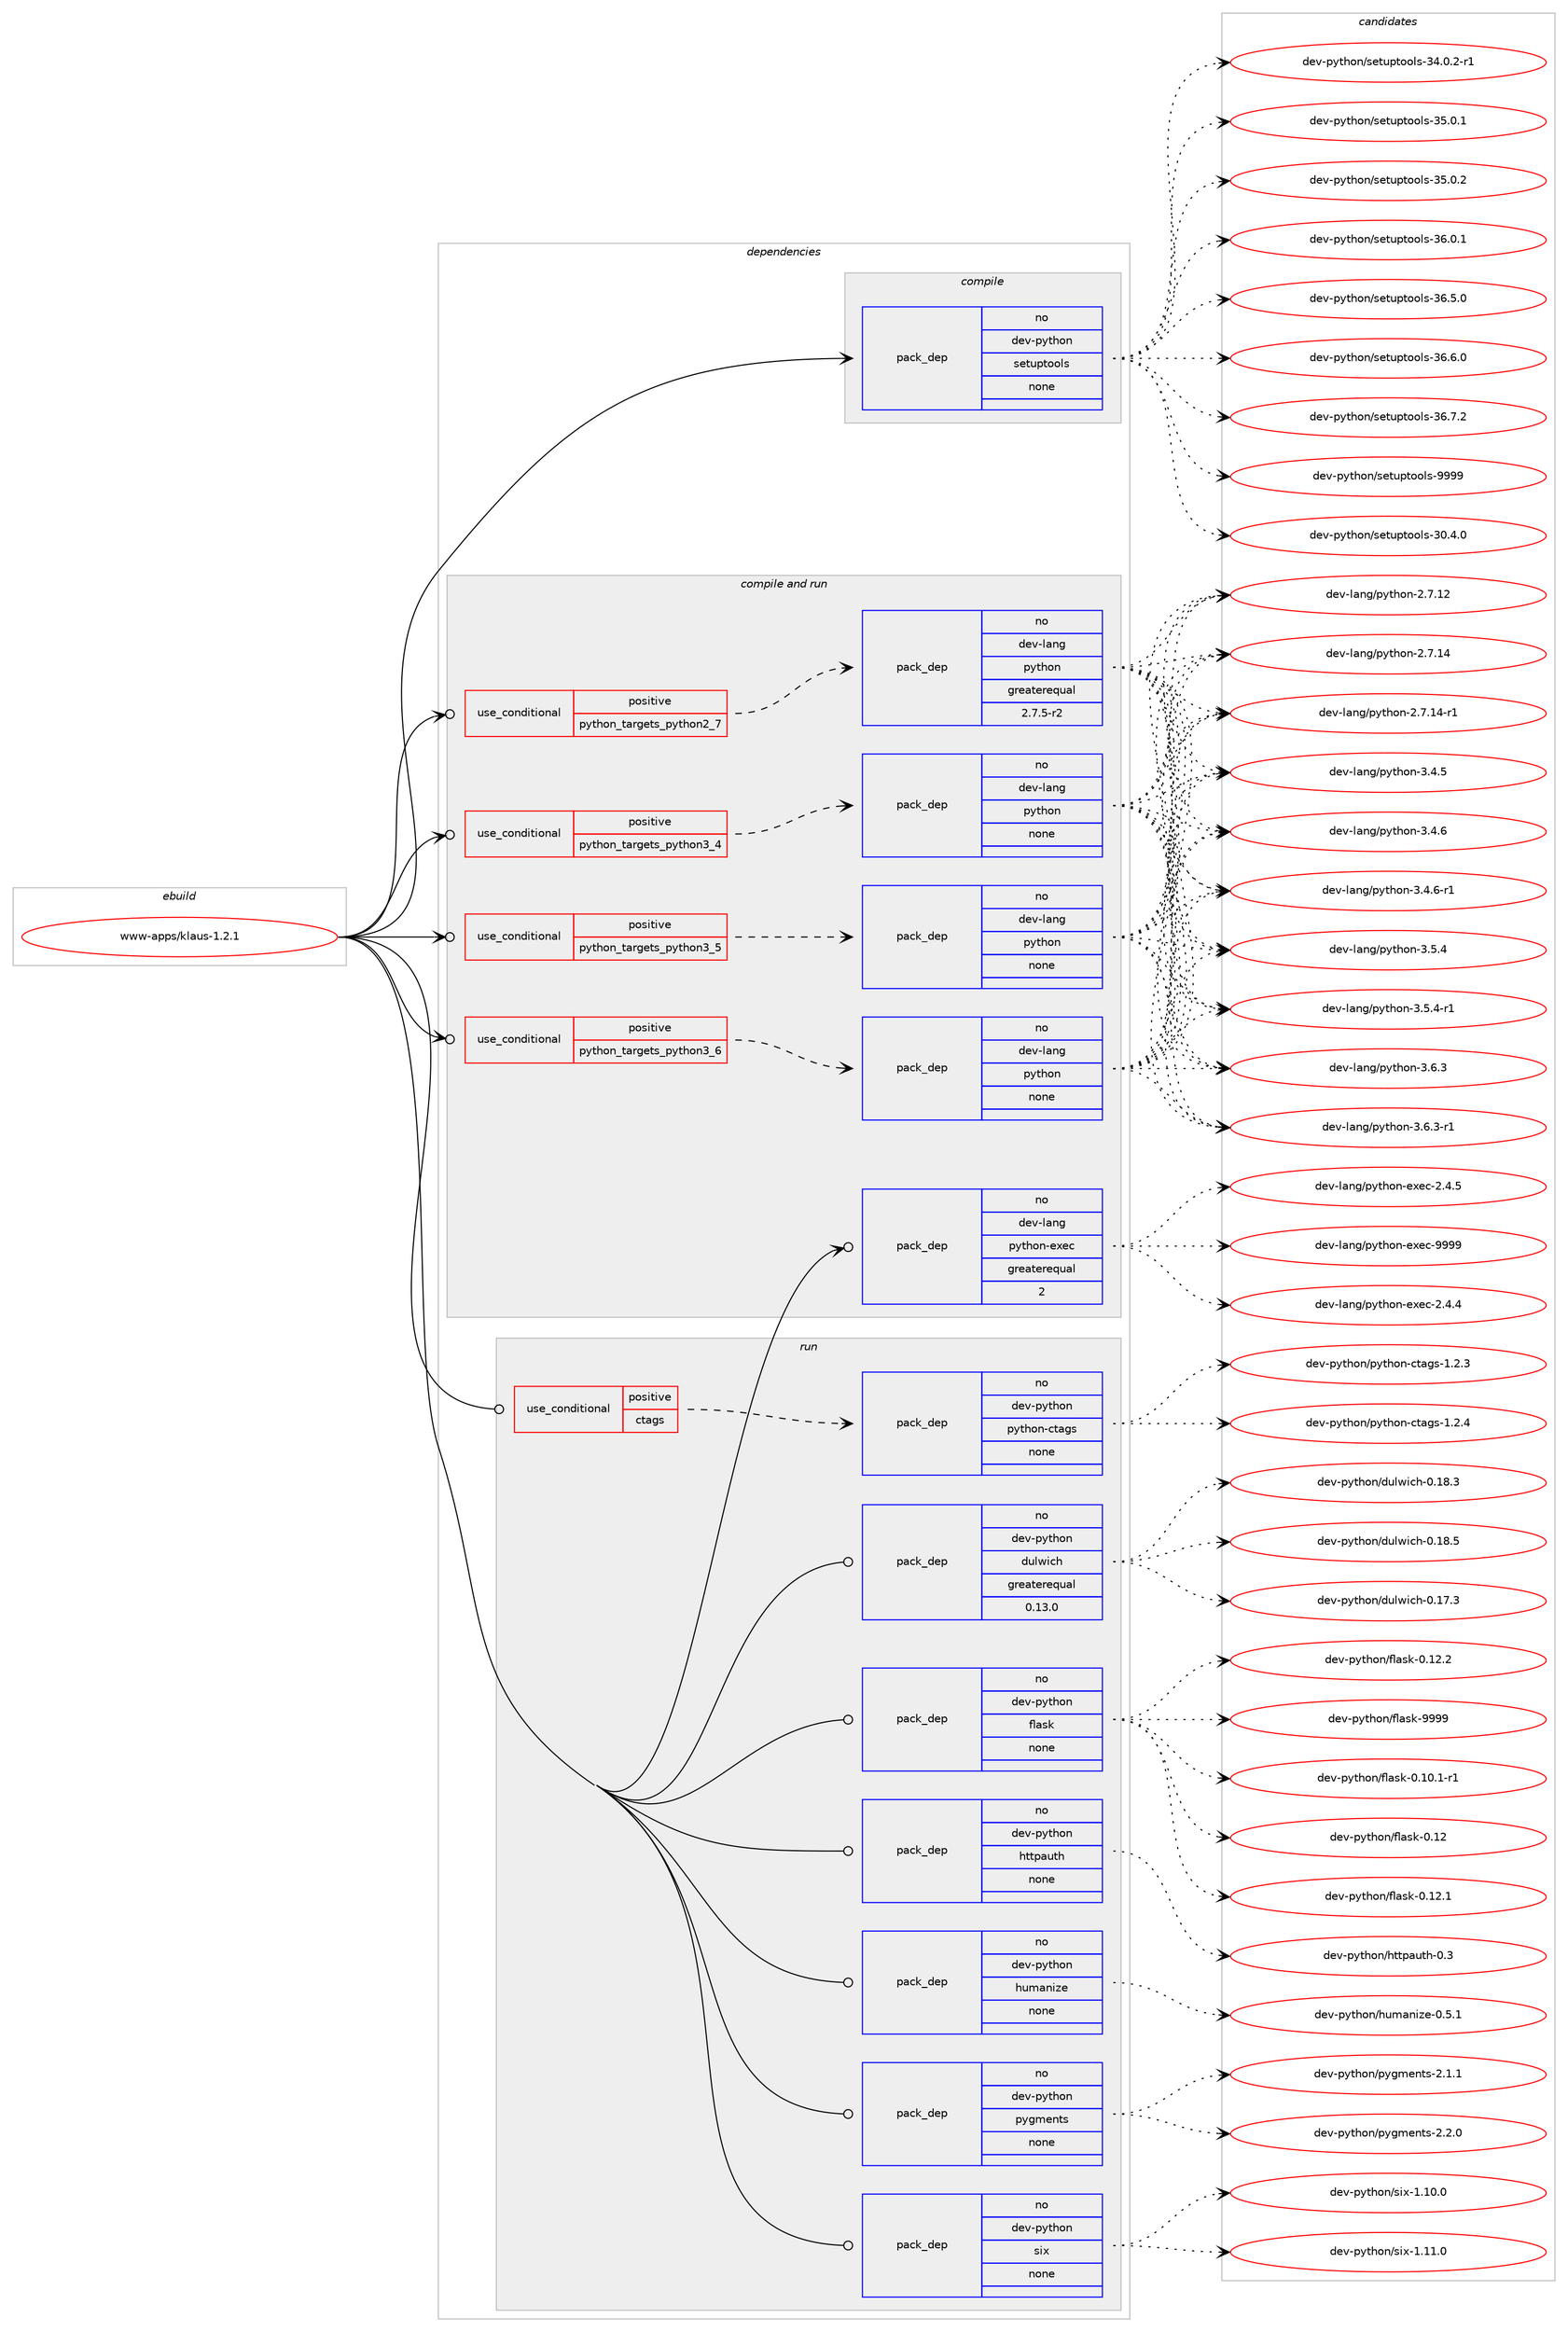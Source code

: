 digraph prolog {

# *************
# Graph options
# *************

newrank=true;
concentrate=true;
compound=true;
graph [rankdir=LR,fontname=Helvetica,fontsize=10,ranksep=1.5];#, ranksep=2.5, nodesep=0.2];
edge  [arrowhead=vee];
node  [fontname=Helvetica,fontsize=10];

# **********
# The ebuild
# **********

subgraph cluster_leftcol {
color=gray;
rank=same;
label=<<i>ebuild</i>>;
id [label="www-apps/klaus-1.2.1", color=red, width=4, href="../www-apps/klaus-1.2.1.svg"];
}

# ****************
# The dependencies
# ****************

subgraph cluster_midcol {
color=gray;
label=<<i>dependencies</i>>;
subgraph cluster_compile {
fillcolor="#eeeeee";
style=filled;
label=<<i>compile</i>>;
subgraph pack3947 {
dependency4373 [label=<<TABLE BORDER="0" CELLBORDER="1" CELLSPACING="0" CELLPADDING="4" WIDTH="220"><TR><TD ROWSPAN="6" CELLPADDING="30">pack_dep</TD></TR><TR><TD WIDTH="110">no</TD></TR><TR><TD>dev-python</TD></TR><TR><TD>setuptools</TD></TR><TR><TD>none</TD></TR><TR><TD></TD></TR></TABLE>>, shape=none, color=blue];
}
id:e -> dependency4373:w [weight=20,style="solid",arrowhead="vee"];
}
subgraph cluster_compileandrun {
fillcolor="#eeeeee";
style=filled;
label=<<i>compile and run</i>>;
subgraph cond375 {
dependency4374 [label=<<TABLE BORDER="0" CELLBORDER="1" CELLSPACING="0" CELLPADDING="4"><TR><TD ROWSPAN="3" CELLPADDING="10">use_conditional</TD></TR><TR><TD>positive</TD></TR><TR><TD>python_targets_python2_7</TD></TR></TABLE>>, shape=none, color=red];
subgraph pack3948 {
dependency4375 [label=<<TABLE BORDER="0" CELLBORDER="1" CELLSPACING="0" CELLPADDING="4" WIDTH="220"><TR><TD ROWSPAN="6" CELLPADDING="30">pack_dep</TD></TR><TR><TD WIDTH="110">no</TD></TR><TR><TD>dev-lang</TD></TR><TR><TD>python</TD></TR><TR><TD>greaterequal</TD></TR><TR><TD>2.7.5-r2</TD></TR></TABLE>>, shape=none, color=blue];
}
dependency4374:e -> dependency4375:w [weight=20,style="dashed",arrowhead="vee"];
}
id:e -> dependency4374:w [weight=20,style="solid",arrowhead="odotvee"];
subgraph cond376 {
dependency4376 [label=<<TABLE BORDER="0" CELLBORDER="1" CELLSPACING="0" CELLPADDING="4"><TR><TD ROWSPAN="3" CELLPADDING="10">use_conditional</TD></TR><TR><TD>positive</TD></TR><TR><TD>python_targets_python3_4</TD></TR></TABLE>>, shape=none, color=red];
subgraph pack3949 {
dependency4377 [label=<<TABLE BORDER="0" CELLBORDER="1" CELLSPACING="0" CELLPADDING="4" WIDTH="220"><TR><TD ROWSPAN="6" CELLPADDING="30">pack_dep</TD></TR><TR><TD WIDTH="110">no</TD></TR><TR><TD>dev-lang</TD></TR><TR><TD>python</TD></TR><TR><TD>none</TD></TR><TR><TD></TD></TR></TABLE>>, shape=none, color=blue];
}
dependency4376:e -> dependency4377:w [weight=20,style="dashed",arrowhead="vee"];
}
id:e -> dependency4376:w [weight=20,style="solid",arrowhead="odotvee"];
subgraph cond377 {
dependency4378 [label=<<TABLE BORDER="0" CELLBORDER="1" CELLSPACING="0" CELLPADDING="4"><TR><TD ROWSPAN="3" CELLPADDING="10">use_conditional</TD></TR><TR><TD>positive</TD></TR><TR><TD>python_targets_python3_5</TD></TR></TABLE>>, shape=none, color=red];
subgraph pack3950 {
dependency4379 [label=<<TABLE BORDER="0" CELLBORDER="1" CELLSPACING="0" CELLPADDING="4" WIDTH="220"><TR><TD ROWSPAN="6" CELLPADDING="30">pack_dep</TD></TR><TR><TD WIDTH="110">no</TD></TR><TR><TD>dev-lang</TD></TR><TR><TD>python</TD></TR><TR><TD>none</TD></TR><TR><TD></TD></TR></TABLE>>, shape=none, color=blue];
}
dependency4378:e -> dependency4379:w [weight=20,style="dashed",arrowhead="vee"];
}
id:e -> dependency4378:w [weight=20,style="solid",arrowhead="odotvee"];
subgraph cond378 {
dependency4380 [label=<<TABLE BORDER="0" CELLBORDER="1" CELLSPACING="0" CELLPADDING="4"><TR><TD ROWSPAN="3" CELLPADDING="10">use_conditional</TD></TR><TR><TD>positive</TD></TR><TR><TD>python_targets_python3_6</TD></TR></TABLE>>, shape=none, color=red];
subgraph pack3951 {
dependency4381 [label=<<TABLE BORDER="0" CELLBORDER="1" CELLSPACING="0" CELLPADDING="4" WIDTH="220"><TR><TD ROWSPAN="6" CELLPADDING="30">pack_dep</TD></TR><TR><TD WIDTH="110">no</TD></TR><TR><TD>dev-lang</TD></TR><TR><TD>python</TD></TR><TR><TD>none</TD></TR><TR><TD></TD></TR></TABLE>>, shape=none, color=blue];
}
dependency4380:e -> dependency4381:w [weight=20,style="dashed",arrowhead="vee"];
}
id:e -> dependency4380:w [weight=20,style="solid",arrowhead="odotvee"];
subgraph pack3952 {
dependency4382 [label=<<TABLE BORDER="0" CELLBORDER="1" CELLSPACING="0" CELLPADDING="4" WIDTH="220"><TR><TD ROWSPAN="6" CELLPADDING="30">pack_dep</TD></TR><TR><TD WIDTH="110">no</TD></TR><TR><TD>dev-lang</TD></TR><TR><TD>python-exec</TD></TR><TR><TD>greaterequal</TD></TR><TR><TD>2</TD></TR></TABLE>>, shape=none, color=blue];
}
id:e -> dependency4382:w [weight=20,style="solid",arrowhead="odotvee"];
}
subgraph cluster_run {
fillcolor="#eeeeee";
style=filled;
label=<<i>run</i>>;
subgraph cond379 {
dependency4383 [label=<<TABLE BORDER="0" CELLBORDER="1" CELLSPACING="0" CELLPADDING="4"><TR><TD ROWSPAN="3" CELLPADDING="10">use_conditional</TD></TR><TR><TD>positive</TD></TR><TR><TD>ctags</TD></TR></TABLE>>, shape=none, color=red];
subgraph pack3953 {
dependency4384 [label=<<TABLE BORDER="0" CELLBORDER="1" CELLSPACING="0" CELLPADDING="4" WIDTH="220"><TR><TD ROWSPAN="6" CELLPADDING="30">pack_dep</TD></TR><TR><TD WIDTH="110">no</TD></TR><TR><TD>dev-python</TD></TR><TR><TD>python-ctags</TD></TR><TR><TD>none</TD></TR><TR><TD></TD></TR></TABLE>>, shape=none, color=blue];
}
dependency4383:e -> dependency4384:w [weight=20,style="dashed",arrowhead="vee"];
}
id:e -> dependency4383:w [weight=20,style="solid",arrowhead="odot"];
subgraph pack3954 {
dependency4385 [label=<<TABLE BORDER="0" CELLBORDER="1" CELLSPACING="0" CELLPADDING="4" WIDTH="220"><TR><TD ROWSPAN="6" CELLPADDING="30">pack_dep</TD></TR><TR><TD WIDTH="110">no</TD></TR><TR><TD>dev-python</TD></TR><TR><TD>dulwich</TD></TR><TR><TD>greaterequal</TD></TR><TR><TD>0.13.0</TD></TR></TABLE>>, shape=none, color=blue];
}
id:e -> dependency4385:w [weight=20,style="solid",arrowhead="odot"];
subgraph pack3955 {
dependency4386 [label=<<TABLE BORDER="0" CELLBORDER="1" CELLSPACING="0" CELLPADDING="4" WIDTH="220"><TR><TD ROWSPAN="6" CELLPADDING="30">pack_dep</TD></TR><TR><TD WIDTH="110">no</TD></TR><TR><TD>dev-python</TD></TR><TR><TD>flask</TD></TR><TR><TD>none</TD></TR><TR><TD></TD></TR></TABLE>>, shape=none, color=blue];
}
id:e -> dependency4386:w [weight=20,style="solid",arrowhead="odot"];
subgraph pack3956 {
dependency4387 [label=<<TABLE BORDER="0" CELLBORDER="1" CELLSPACING="0" CELLPADDING="4" WIDTH="220"><TR><TD ROWSPAN="6" CELLPADDING="30">pack_dep</TD></TR><TR><TD WIDTH="110">no</TD></TR><TR><TD>dev-python</TD></TR><TR><TD>httpauth</TD></TR><TR><TD>none</TD></TR><TR><TD></TD></TR></TABLE>>, shape=none, color=blue];
}
id:e -> dependency4387:w [weight=20,style="solid",arrowhead="odot"];
subgraph pack3957 {
dependency4388 [label=<<TABLE BORDER="0" CELLBORDER="1" CELLSPACING="0" CELLPADDING="4" WIDTH="220"><TR><TD ROWSPAN="6" CELLPADDING="30">pack_dep</TD></TR><TR><TD WIDTH="110">no</TD></TR><TR><TD>dev-python</TD></TR><TR><TD>humanize</TD></TR><TR><TD>none</TD></TR><TR><TD></TD></TR></TABLE>>, shape=none, color=blue];
}
id:e -> dependency4388:w [weight=20,style="solid",arrowhead="odot"];
subgraph pack3958 {
dependency4389 [label=<<TABLE BORDER="0" CELLBORDER="1" CELLSPACING="0" CELLPADDING="4" WIDTH="220"><TR><TD ROWSPAN="6" CELLPADDING="30">pack_dep</TD></TR><TR><TD WIDTH="110">no</TD></TR><TR><TD>dev-python</TD></TR><TR><TD>pygments</TD></TR><TR><TD>none</TD></TR><TR><TD></TD></TR></TABLE>>, shape=none, color=blue];
}
id:e -> dependency4389:w [weight=20,style="solid",arrowhead="odot"];
subgraph pack3959 {
dependency4390 [label=<<TABLE BORDER="0" CELLBORDER="1" CELLSPACING="0" CELLPADDING="4" WIDTH="220"><TR><TD ROWSPAN="6" CELLPADDING="30">pack_dep</TD></TR><TR><TD WIDTH="110">no</TD></TR><TR><TD>dev-python</TD></TR><TR><TD>six</TD></TR><TR><TD>none</TD></TR><TR><TD></TD></TR></TABLE>>, shape=none, color=blue];
}
id:e -> dependency4390:w [weight=20,style="solid",arrowhead="odot"];
}
}

# **************
# The candidates
# **************

subgraph cluster_choices {
rank=same;
color=gray;
label=<<i>candidates</i>>;

subgraph choice3947 {
color=black;
nodesep=1;
choice100101118451121211161041111104711510111611711211611111110811545514846524648 [label="dev-python/setuptools-30.4.0", color=red, width=4,href="../dev-python/setuptools-30.4.0.svg"];
choice1001011184511212111610411111047115101116117112116111111108115455152464846504511449 [label="dev-python/setuptools-34.0.2-r1", color=red, width=4,href="../dev-python/setuptools-34.0.2-r1.svg"];
choice100101118451121211161041111104711510111611711211611111110811545515346484649 [label="dev-python/setuptools-35.0.1", color=red, width=4,href="../dev-python/setuptools-35.0.1.svg"];
choice100101118451121211161041111104711510111611711211611111110811545515346484650 [label="dev-python/setuptools-35.0.2", color=red, width=4,href="../dev-python/setuptools-35.0.2.svg"];
choice100101118451121211161041111104711510111611711211611111110811545515446484649 [label="dev-python/setuptools-36.0.1", color=red, width=4,href="../dev-python/setuptools-36.0.1.svg"];
choice100101118451121211161041111104711510111611711211611111110811545515446534648 [label="dev-python/setuptools-36.5.0", color=red, width=4,href="../dev-python/setuptools-36.5.0.svg"];
choice100101118451121211161041111104711510111611711211611111110811545515446544648 [label="dev-python/setuptools-36.6.0", color=red, width=4,href="../dev-python/setuptools-36.6.0.svg"];
choice100101118451121211161041111104711510111611711211611111110811545515446554650 [label="dev-python/setuptools-36.7.2", color=red, width=4,href="../dev-python/setuptools-36.7.2.svg"];
choice10010111845112121116104111110471151011161171121161111111081154557575757 [label="dev-python/setuptools-9999", color=red, width=4,href="../dev-python/setuptools-9999.svg"];
dependency4373:e -> choice100101118451121211161041111104711510111611711211611111110811545514846524648:w [style=dotted,weight="100"];
dependency4373:e -> choice1001011184511212111610411111047115101116117112116111111108115455152464846504511449:w [style=dotted,weight="100"];
dependency4373:e -> choice100101118451121211161041111104711510111611711211611111110811545515346484649:w [style=dotted,weight="100"];
dependency4373:e -> choice100101118451121211161041111104711510111611711211611111110811545515346484650:w [style=dotted,weight="100"];
dependency4373:e -> choice100101118451121211161041111104711510111611711211611111110811545515446484649:w [style=dotted,weight="100"];
dependency4373:e -> choice100101118451121211161041111104711510111611711211611111110811545515446534648:w [style=dotted,weight="100"];
dependency4373:e -> choice100101118451121211161041111104711510111611711211611111110811545515446544648:w [style=dotted,weight="100"];
dependency4373:e -> choice100101118451121211161041111104711510111611711211611111110811545515446554650:w [style=dotted,weight="100"];
dependency4373:e -> choice10010111845112121116104111110471151011161171121161111111081154557575757:w [style=dotted,weight="100"];
}
subgraph choice3948 {
color=black;
nodesep=1;
choice10010111845108971101034711212111610411111045504655464950 [label="dev-lang/python-2.7.12", color=red, width=4,href="../dev-lang/python-2.7.12.svg"];
choice10010111845108971101034711212111610411111045504655464952 [label="dev-lang/python-2.7.14", color=red, width=4,href="../dev-lang/python-2.7.14.svg"];
choice100101118451089711010347112121116104111110455046554649524511449 [label="dev-lang/python-2.7.14-r1", color=red, width=4,href="../dev-lang/python-2.7.14-r1.svg"];
choice100101118451089711010347112121116104111110455146524653 [label="dev-lang/python-3.4.5", color=red, width=4,href="../dev-lang/python-3.4.5.svg"];
choice100101118451089711010347112121116104111110455146524654 [label="dev-lang/python-3.4.6", color=red, width=4,href="../dev-lang/python-3.4.6.svg"];
choice1001011184510897110103471121211161041111104551465246544511449 [label="dev-lang/python-3.4.6-r1", color=red, width=4,href="../dev-lang/python-3.4.6-r1.svg"];
choice100101118451089711010347112121116104111110455146534652 [label="dev-lang/python-3.5.4", color=red, width=4,href="../dev-lang/python-3.5.4.svg"];
choice1001011184510897110103471121211161041111104551465346524511449 [label="dev-lang/python-3.5.4-r1", color=red, width=4,href="../dev-lang/python-3.5.4-r1.svg"];
choice100101118451089711010347112121116104111110455146544651 [label="dev-lang/python-3.6.3", color=red, width=4,href="../dev-lang/python-3.6.3.svg"];
choice1001011184510897110103471121211161041111104551465446514511449 [label="dev-lang/python-3.6.3-r1", color=red, width=4,href="../dev-lang/python-3.6.3-r1.svg"];
dependency4375:e -> choice10010111845108971101034711212111610411111045504655464950:w [style=dotted,weight="100"];
dependency4375:e -> choice10010111845108971101034711212111610411111045504655464952:w [style=dotted,weight="100"];
dependency4375:e -> choice100101118451089711010347112121116104111110455046554649524511449:w [style=dotted,weight="100"];
dependency4375:e -> choice100101118451089711010347112121116104111110455146524653:w [style=dotted,weight="100"];
dependency4375:e -> choice100101118451089711010347112121116104111110455146524654:w [style=dotted,weight="100"];
dependency4375:e -> choice1001011184510897110103471121211161041111104551465246544511449:w [style=dotted,weight="100"];
dependency4375:e -> choice100101118451089711010347112121116104111110455146534652:w [style=dotted,weight="100"];
dependency4375:e -> choice1001011184510897110103471121211161041111104551465346524511449:w [style=dotted,weight="100"];
dependency4375:e -> choice100101118451089711010347112121116104111110455146544651:w [style=dotted,weight="100"];
dependency4375:e -> choice1001011184510897110103471121211161041111104551465446514511449:w [style=dotted,weight="100"];
}
subgraph choice3949 {
color=black;
nodesep=1;
choice10010111845108971101034711212111610411111045504655464950 [label="dev-lang/python-2.7.12", color=red, width=4,href="../dev-lang/python-2.7.12.svg"];
choice10010111845108971101034711212111610411111045504655464952 [label="dev-lang/python-2.7.14", color=red, width=4,href="../dev-lang/python-2.7.14.svg"];
choice100101118451089711010347112121116104111110455046554649524511449 [label="dev-lang/python-2.7.14-r1", color=red, width=4,href="../dev-lang/python-2.7.14-r1.svg"];
choice100101118451089711010347112121116104111110455146524653 [label="dev-lang/python-3.4.5", color=red, width=4,href="../dev-lang/python-3.4.5.svg"];
choice100101118451089711010347112121116104111110455146524654 [label="dev-lang/python-3.4.6", color=red, width=4,href="../dev-lang/python-3.4.6.svg"];
choice1001011184510897110103471121211161041111104551465246544511449 [label="dev-lang/python-3.4.6-r1", color=red, width=4,href="../dev-lang/python-3.4.6-r1.svg"];
choice100101118451089711010347112121116104111110455146534652 [label="dev-lang/python-3.5.4", color=red, width=4,href="../dev-lang/python-3.5.4.svg"];
choice1001011184510897110103471121211161041111104551465346524511449 [label="dev-lang/python-3.5.4-r1", color=red, width=4,href="../dev-lang/python-3.5.4-r1.svg"];
choice100101118451089711010347112121116104111110455146544651 [label="dev-lang/python-3.6.3", color=red, width=4,href="../dev-lang/python-3.6.3.svg"];
choice1001011184510897110103471121211161041111104551465446514511449 [label="dev-lang/python-3.6.3-r1", color=red, width=4,href="../dev-lang/python-3.6.3-r1.svg"];
dependency4377:e -> choice10010111845108971101034711212111610411111045504655464950:w [style=dotted,weight="100"];
dependency4377:e -> choice10010111845108971101034711212111610411111045504655464952:w [style=dotted,weight="100"];
dependency4377:e -> choice100101118451089711010347112121116104111110455046554649524511449:w [style=dotted,weight="100"];
dependency4377:e -> choice100101118451089711010347112121116104111110455146524653:w [style=dotted,weight="100"];
dependency4377:e -> choice100101118451089711010347112121116104111110455146524654:w [style=dotted,weight="100"];
dependency4377:e -> choice1001011184510897110103471121211161041111104551465246544511449:w [style=dotted,weight="100"];
dependency4377:e -> choice100101118451089711010347112121116104111110455146534652:w [style=dotted,weight="100"];
dependency4377:e -> choice1001011184510897110103471121211161041111104551465346524511449:w [style=dotted,weight="100"];
dependency4377:e -> choice100101118451089711010347112121116104111110455146544651:w [style=dotted,weight="100"];
dependency4377:e -> choice1001011184510897110103471121211161041111104551465446514511449:w [style=dotted,weight="100"];
}
subgraph choice3950 {
color=black;
nodesep=1;
choice10010111845108971101034711212111610411111045504655464950 [label="dev-lang/python-2.7.12", color=red, width=4,href="../dev-lang/python-2.7.12.svg"];
choice10010111845108971101034711212111610411111045504655464952 [label="dev-lang/python-2.7.14", color=red, width=4,href="../dev-lang/python-2.7.14.svg"];
choice100101118451089711010347112121116104111110455046554649524511449 [label="dev-lang/python-2.7.14-r1", color=red, width=4,href="../dev-lang/python-2.7.14-r1.svg"];
choice100101118451089711010347112121116104111110455146524653 [label="dev-lang/python-3.4.5", color=red, width=4,href="../dev-lang/python-3.4.5.svg"];
choice100101118451089711010347112121116104111110455146524654 [label="dev-lang/python-3.4.6", color=red, width=4,href="../dev-lang/python-3.4.6.svg"];
choice1001011184510897110103471121211161041111104551465246544511449 [label="dev-lang/python-3.4.6-r1", color=red, width=4,href="../dev-lang/python-3.4.6-r1.svg"];
choice100101118451089711010347112121116104111110455146534652 [label="dev-lang/python-3.5.4", color=red, width=4,href="../dev-lang/python-3.5.4.svg"];
choice1001011184510897110103471121211161041111104551465346524511449 [label="dev-lang/python-3.5.4-r1", color=red, width=4,href="../dev-lang/python-3.5.4-r1.svg"];
choice100101118451089711010347112121116104111110455146544651 [label="dev-lang/python-3.6.3", color=red, width=4,href="../dev-lang/python-3.6.3.svg"];
choice1001011184510897110103471121211161041111104551465446514511449 [label="dev-lang/python-3.6.3-r1", color=red, width=4,href="../dev-lang/python-3.6.3-r1.svg"];
dependency4379:e -> choice10010111845108971101034711212111610411111045504655464950:w [style=dotted,weight="100"];
dependency4379:e -> choice10010111845108971101034711212111610411111045504655464952:w [style=dotted,weight="100"];
dependency4379:e -> choice100101118451089711010347112121116104111110455046554649524511449:w [style=dotted,weight="100"];
dependency4379:e -> choice100101118451089711010347112121116104111110455146524653:w [style=dotted,weight="100"];
dependency4379:e -> choice100101118451089711010347112121116104111110455146524654:w [style=dotted,weight="100"];
dependency4379:e -> choice1001011184510897110103471121211161041111104551465246544511449:w [style=dotted,weight="100"];
dependency4379:e -> choice100101118451089711010347112121116104111110455146534652:w [style=dotted,weight="100"];
dependency4379:e -> choice1001011184510897110103471121211161041111104551465346524511449:w [style=dotted,weight="100"];
dependency4379:e -> choice100101118451089711010347112121116104111110455146544651:w [style=dotted,weight="100"];
dependency4379:e -> choice1001011184510897110103471121211161041111104551465446514511449:w [style=dotted,weight="100"];
}
subgraph choice3951 {
color=black;
nodesep=1;
choice10010111845108971101034711212111610411111045504655464950 [label="dev-lang/python-2.7.12", color=red, width=4,href="../dev-lang/python-2.7.12.svg"];
choice10010111845108971101034711212111610411111045504655464952 [label="dev-lang/python-2.7.14", color=red, width=4,href="../dev-lang/python-2.7.14.svg"];
choice100101118451089711010347112121116104111110455046554649524511449 [label="dev-lang/python-2.7.14-r1", color=red, width=4,href="../dev-lang/python-2.7.14-r1.svg"];
choice100101118451089711010347112121116104111110455146524653 [label="dev-lang/python-3.4.5", color=red, width=4,href="../dev-lang/python-3.4.5.svg"];
choice100101118451089711010347112121116104111110455146524654 [label="dev-lang/python-3.4.6", color=red, width=4,href="../dev-lang/python-3.4.6.svg"];
choice1001011184510897110103471121211161041111104551465246544511449 [label="dev-lang/python-3.4.6-r1", color=red, width=4,href="../dev-lang/python-3.4.6-r1.svg"];
choice100101118451089711010347112121116104111110455146534652 [label="dev-lang/python-3.5.4", color=red, width=4,href="../dev-lang/python-3.5.4.svg"];
choice1001011184510897110103471121211161041111104551465346524511449 [label="dev-lang/python-3.5.4-r1", color=red, width=4,href="../dev-lang/python-3.5.4-r1.svg"];
choice100101118451089711010347112121116104111110455146544651 [label="dev-lang/python-3.6.3", color=red, width=4,href="../dev-lang/python-3.6.3.svg"];
choice1001011184510897110103471121211161041111104551465446514511449 [label="dev-lang/python-3.6.3-r1", color=red, width=4,href="../dev-lang/python-3.6.3-r1.svg"];
dependency4381:e -> choice10010111845108971101034711212111610411111045504655464950:w [style=dotted,weight="100"];
dependency4381:e -> choice10010111845108971101034711212111610411111045504655464952:w [style=dotted,weight="100"];
dependency4381:e -> choice100101118451089711010347112121116104111110455046554649524511449:w [style=dotted,weight="100"];
dependency4381:e -> choice100101118451089711010347112121116104111110455146524653:w [style=dotted,weight="100"];
dependency4381:e -> choice100101118451089711010347112121116104111110455146524654:w [style=dotted,weight="100"];
dependency4381:e -> choice1001011184510897110103471121211161041111104551465246544511449:w [style=dotted,weight="100"];
dependency4381:e -> choice100101118451089711010347112121116104111110455146534652:w [style=dotted,weight="100"];
dependency4381:e -> choice1001011184510897110103471121211161041111104551465346524511449:w [style=dotted,weight="100"];
dependency4381:e -> choice100101118451089711010347112121116104111110455146544651:w [style=dotted,weight="100"];
dependency4381:e -> choice1001011184510897110103471121211161041111104551465446514511449:w [style=dotted,weight="100"];
}
subgraph choice3952 {
color=black;
nodesep=1;
choice1001011184510897110103471121211161041111104510112010199455046524652 [label="dev-lang/python-exec-2.4.4", color=red, width=4,href="../dev-lang/python-exec-2.4.4.svg"];
choice1001011184510897110103471121211161041111104510112010199455046524653 [label="dev-lang/python-exec-2.4.5", color=red, width=4,href="../dev-lang/python-exec-2.4.5.svg"];
choice10010111845108971101034711212111610411111045101120101994557575757 [label="dev-lang/python-exec-9999", color=red, width=4,href="../dev-lang/python-exec-9999.svg"];
dependency4382:e -> choice1001011184510897110103471121211161041111104510112010199455046524652:w [style=dotted,weight="100"];
dependency4382:e -> choice1001011184510897110103471121211161041111104510112010199455046524653:w [style=dotted,weight="100"];
dependency4382:e -> choice10010111845108971101034711212111610411111045101120101994557575757:w [style=dotted,weight="100"];
}
subgraph choice3953 {
color=black;
nodesep=1;
choice1001011184511212111610411111047112121116104111110459911697103115454946504651 [label="dev-python/python-ctags-1.2.3", color=red, width=4,href="../dev-python/python-ctags-1.2.3.svg"];
choice1001011184511212111610411111047112121116104111110459911697103115454946504652 [label="dev-python/python-ctags-1.2.4", color=red, width=4,href="../dev-python/python-ctags-1.2.4.svg"];
dependency4384:e -> choice1001011184511212111610411111047112121116104111110459911697103115454946504651:w [style=dotted,weight="100"];
dependency4384:e -> choice1001011184511212111610411111047112121116104111110459911697103115454946504652:w [style=dotted,weight="100"];
}
subgraph choice3954 {
color=black;
nodesep=1;
choice10010111845112121116104111110471001171081191059910445484649554651 [label="dev-python/dulwich-0.17.3", color=red, width=4,href="../dev-python/dulwich-0.17.3.svg"];
choice10010111845112121116104111110471001171081191059910445484649564651 [label="dev-python/dulwich-0.18.3", color=red, width=4,href="../dev-python/dulwich-0.18.3.svg"];
choice10010111845112121116104111110471001171081191059910445484649564653 [label="dev-python/dulwich-0.18.5", color=red, width=4,href="../dev-python/dulwich-0.18.5.svg"];
dependency4385:e -> choice10010111845112121116104111110471001171081191059910445484649554651:w [style=dotted,weight="100"];
dependency4385:e -> choice10010111845112121116104111110471001171081191059910445484649564651:w [style=dotted,weight="100"];
dependency4385:e -> choice10010111845112121116104111110471001171081191059910445484649564653:w [style=dotted,weight="100"];
}
subgraph choice3955 {
color=black;
nodesep=1;
choice100101118451121211161041111104710210897115107454846494846494511449 [label="dev-python/flask-0.10.1-r1", color=red, width=4,href="../dev-python/flask-0.10.1-r1.svg"];
choice1001011184511212111610411111047102108971151074548464950 [label="dev-python/flask-0.12", color=red, width=4,href="../dev-python/flask-0.12.svg"];
choice10010111845112121116104111110471021089711510745484649504649 [label="dev-python/flask-0.12.1", color=red, width=4,href="../dev-python/flask-0.12.1.svg"];
choice10010111845112121116104111110471021089711510745484649504650 [label="dev-python/flask-0.12.2", color=red, width=4,href="../dev-python/flask-0.12.2.svg"];
choice1001011184511212111610411111047102108971151074557575757 [label="dev-python/flask-9999", color=red, width=4,href="../dev-python/flask-9999.svg"];
dependency4386:e -> choice100101118451121211161041111104710210897115107454846494846494511449:w [style=dotted,weight="100"];
dependency4386:e -> choice1001011184511212111610411111047102108971151074548464950:w [style=dotted,weight="100"];
dependency4386:e -> choice10010111845112121116104111110471021089711510745484649504649:w [style=dotted,weight="100"];
dependency4386:e -> choice10010111845112121116104111110471021089711510745484649504650:w [style=dotted,weight="100"];
dependency4386:e -> choice1001011184511212111610411111047102108971151074557575757:w [style=dotted,weight="100"];
}
subgraph choice3956 {
color=black;
nodesep=1;
choice10010111845112121116104111110471041161161129711711610445484651 [label="dev-python/httpauth-0.3", color=red, width=4,href="../dev-python/httpauth-0.3.svg"];
dependency4387:e -> choice10010111845112121116104111110471041161161129711711610445484651:w [style=dotted,weight="100"];
}
subgraph choice3957 {
color=black;
nodesep=1;
choice100101118451121211161041111104710411710997110105122101454846534649 [label="dev-python/humanize-0.5.1", color=red, width=4,href="../dev-python/humanize-0.5.1.svg"];
dependency4388:e -> choice100101118451121211161041111104710411710997110105122101454846534649:w [style=dotted,weight="100"];
}
subgraph choice3958 {
color=black;
nodesep=1;
choice1001011184511212111610411111047112121103109101110116115455046494649 [label="dev-python/pygments-2.1.1", color=red, width=4,href="../dev-python/pygments-2.1.1.svg"];
choice1001011184511212111610411111047112121103109101110116115455046504648 [label="dev-python/pygments-2.2.0", color=red, width=4,href="../dev-python/pygments-2.2.0.svg"];
dependency4389:e -> choice1001011184511212111610411111047112121103109101110116115455046494649:w [style=dotted,weight="100"];
dependency4389:e -> choice1001011184511212111610411111047112121103109101110116115455046504648:w [style=dotted,weight="100"];
}
subgraph choice3959 {
color=black;
nodesep=1;
choice100101118451121211161041111104711510512045494649484648 [label="dev-python/six-1.10.0", color=red, width=4,href="../dev-python/six-1.10.0.svg"];
choice100101118451121211161041111104711510512045494649494648 [label="dev-python/six-1.11.0", color=red, width=4,href="../dev-python/six-1.11.0.svg"];
dependency4390:e -> choice100101118451121211161041111104711510512045494649484648:w [style=dotted,weight="100"];
dependency4390:e -> choice100101118451121211161041111104711510512045494649494648:w [style=dotted,weight="100"];
}
}

}
